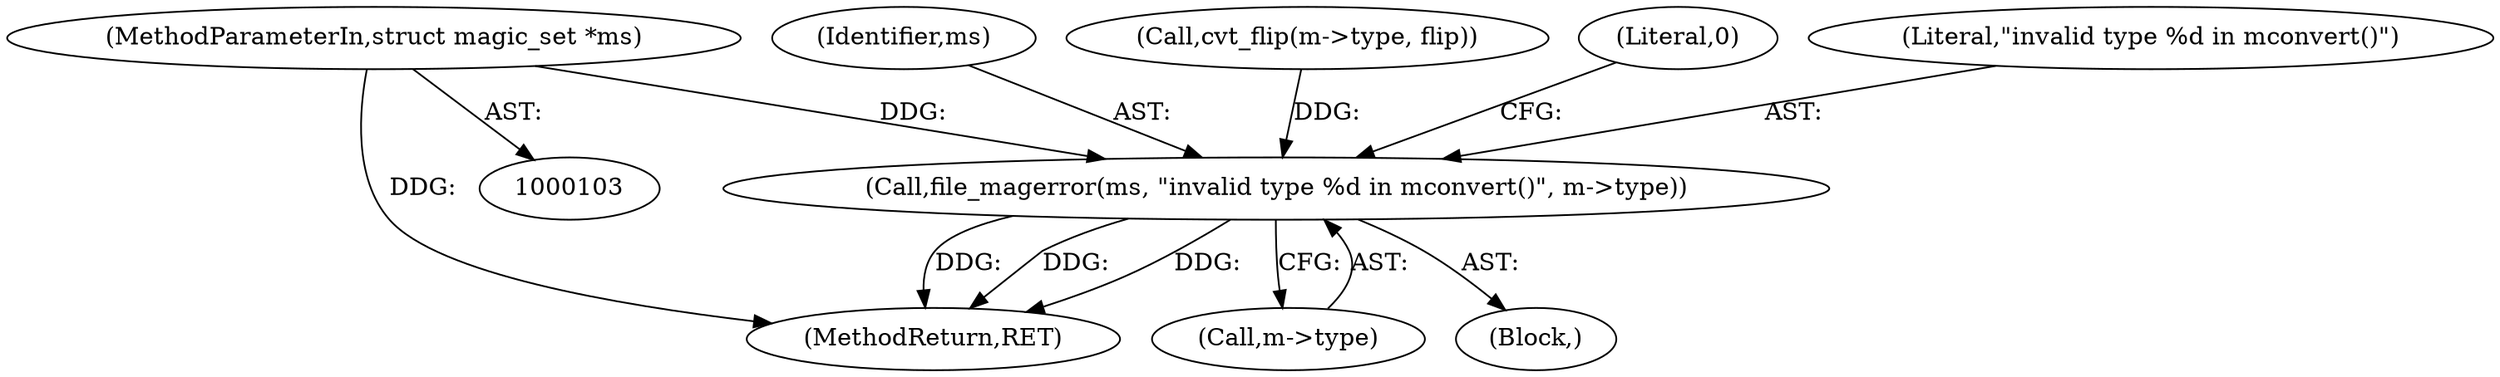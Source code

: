 digraph "0_file_59e63838913eee47f5c120a6c53d4565af638158@pointer" {
"1000104" [label="(MethodParameterIn,struct magic_set *ms)"];
"1000901" [label="(Call,file_magerror(ms, \"invalid type %d in mconvert()\", m->type))"];
"1000902" [label="(Identifier,ms)"];
"1000909" [label="(MethodReturn,RET)"];
"1000119" [label="(Call,cvt_flip(m->type, flip))"];
"1000901" [label="(Call,file_magerror(ms, \"invalid type %d in mconvert()\", m->type))"];
"1000104" [label="(MethodParameterIn,struct magic_set *ms)"];
"1000904" [label="(Call,m->type)"];
"1000908" [label="(Literal,0)"];
"1000903" [label="(Literal,\"invalid type %d in mconvert()\")"];
"1000124" [label="(Block,)"];
"1000104" -> "1000103"  [label="AST: "];
"1000104" -> "1000909"  [label="DDG: "];
"1000104" -> "1000901"  [label="DDG: "];
"1000901" -> "1000124"  [label="AST: "];
"1000901" -> "1000904"  [label="CFG: "];
"1000902" -> "1000901"  [label="AST: "];
"1000903" -> "1000901"  [label="AST: "];
"1000904" -> "1000901"  [label="AST: "];
"1000908" -> "1000901"  [label="CFG: "];
"1000901" -> "1000909"  [label="DDG: "];
"1000901" -> "1000909"  [label="DDG: "];
"1000901" -> "1000909"  [label="DDG: "];
"1000119" -> "1000901"  [label="DDG: "];
}
